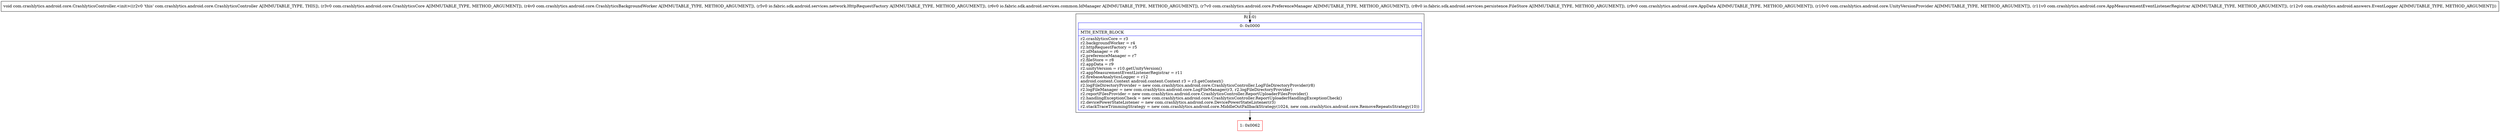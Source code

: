 digraph "CFG forcom.crashlytics.android.core.CrashlyticsController.\<init\>(Lcom\/crashlytics\/android\/core\/CrashlyticsCore;Lcom\/crashlytics\/android\/core\/CrashlyticsBackgroundWorker;Lio\/fabric\/sdk\/android\/services\/network\/HttpRequestFactory;Lio\/fabric\/sdk\/android\/services\/common\/IdManager;Lcom\/crashlytics\/android\/core\/PreferenceManager;Lio\/fabric\/sdk\/android\/services\/persistence\/FileStore;Lcom\/crashlytics\/android\/core\/AppData;Lcom\/crashlytics\/android\/core\/UnityVersionProvider;Lcom\/crashlytics\/android\/core\/AppMeasurementEventListenerRegistrar;Lcom\/crashlytics\/android\/answers\/EventLogger;)V" {
subgraph cluster_Region_960803894 {
label = "R(1:0)";
node [shape=record,color=blue];
Node_0 [shape=record,label="{0\:\ 0x0000|MTH_ENTER_BLOCK\l|r2.crashlyticsCore = r3\lr2.backgroundWorker = r4\lr2.httpRequestFactory = r5\lr2.idManager = r6\lr2.preferenceManager = r7\lr2.fileStore = r8\lr2.appData = r9\lr2.unityVersion = r10.getUnityVersion()\lr2.appMeasurementEventListenerRegistrar = r11\lr2.firebaseAnalyticsLogger = r12\landroid.content.Context android.content.Context r3 = r3.getContext()\lr2.logFileDirectoryProvider = new com.crashlytics.android.core.CrashlyticsController.LogFileDirectoryProvider(r8)\lr2.logFileManager = new com.crashlytics.android.core.LogFileManager(r3, r2.logFileDirectoryProvider)\lr2.reportFilesProvider = new com.crashlytics.android.core.CrashlyticsController.ReportUploaderFilesProvider()\lr2.handlingExceptionCheck = new com.crashlytics.android.core.CrashlyticsController.ReportUploaderHandlingExceptionCheck()\lr2.devicePowerStateListener = new com.crashlytics.android.core.DevicePowerStateListener(r3)\lr2.stackTraceTrimmingStrategy = new com.crashlytics.android.core.MiddleOutFallbackStrategy(1024, new com.crashlytics.android.core.RemoveRepeatsStrategy(10))\l}"];
}
Node_1 [shape=record,color=red,label="{1\:\ 0x0062}"];
MethodNode[shape=record,label="{void com.crashlytics.android.core.CrashlyticsController.\<init\>((r2v0 'this' com.crashlytics.android.core.CrashlyticsController A[IMMUTABLE_TYPE, THIS]), (r3v0 com.crashlytics.android.core.CrashlyticsCore A[IMMUTABLE_TYPE, METHOD_ARGUMENT]), (r4v0 com.crashlytics.android.core.CrashlyticsBackgroundWorker A[IMMUTABLE_TYPE, METHOD_ARGUMENT]), (r5v0 io.fabric.sdk.android.services.network.HttpRequestFactory A[IMMUTABLE_TYPE, METHOD_ARGUMENT]), (r6v0 io.fabric.sdk.android.services.common.IdManager A[IMMUTABLE_TYPE, METHOD_ARGUMENT]), (r7v0 com.crashlytics.android.core.PreferenceManager A[IMMUTABLE_TYPE, METHOD_ARGUMENT]), (r8v0 io.fabric.sdk.android.services.persistence.FileStore A[IMMUTABLE_TYPE, METHOD_ARGUMENT]), (r9v0 com.crashlytics.android.core.AppData A[IMMUTABLE_TYPE, METHOD_ARGUMENT]), (r10v0 com.crashlytics.android.core.UnityVersionProvider A[IMMUTABLE_TYPE, METHOD_ARGUMENT]), (r11v0 com.crashlytics.android.core.AppMeasurementEventListenerRegistrar A[IMMUTABLE_TYPE, METHOD_ARGUMENT]), (r12v0 com.crashlytics.android.answers.EventLogger A[IMMUTABLE_TYPE, METHOD_ARGUMENT])) }"];
MethodNode -> Node_0;
Node_0 -> Node_1;
}

